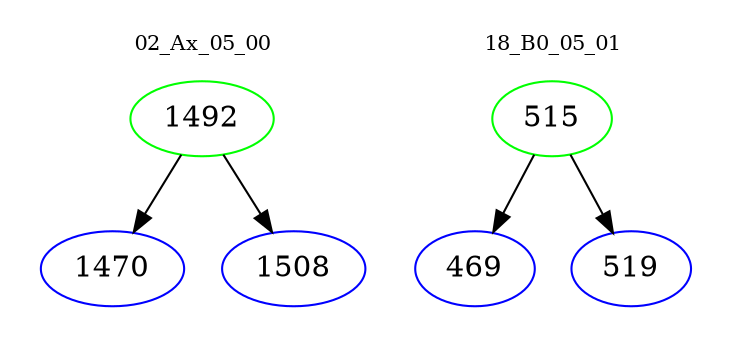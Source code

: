 digraph{
subgraph cluster_0 {
color = white
label = "02_Ax_05_00";
fontsize=10;
T0_1492 [label="1492", color="green"]
T0_1492 -> T0_1470 [color="black"]
T0_1470 [label="1470", color="blue"]
T0_1492 -> T0_1508 [color="black"]
T0_1508 [label="1508", color="blue"]
}
subgraph cluster_1 {
color = white
label = "18_B0_05_01";
fontsize=10;
T1_515 [label="515", color="green"]
T1_515 -> T1_469 [color="black"]
T1_469 [label="469", color="blue"]
T1_515 -> T1_519 [color="black"]
T1_519 [label="519", color="blue"]
}
}
